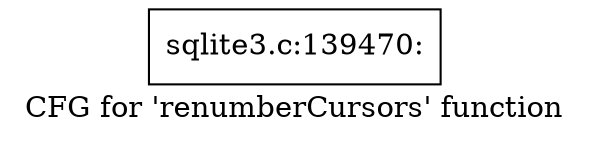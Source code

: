 digraph "CFG for 'renumberCursors' function" {
	label="CFG for 'renumberCursors' function";

	Node0x55c0f63abe80 [shape=record,label="{sqlite3.c:139470:}"];
}
